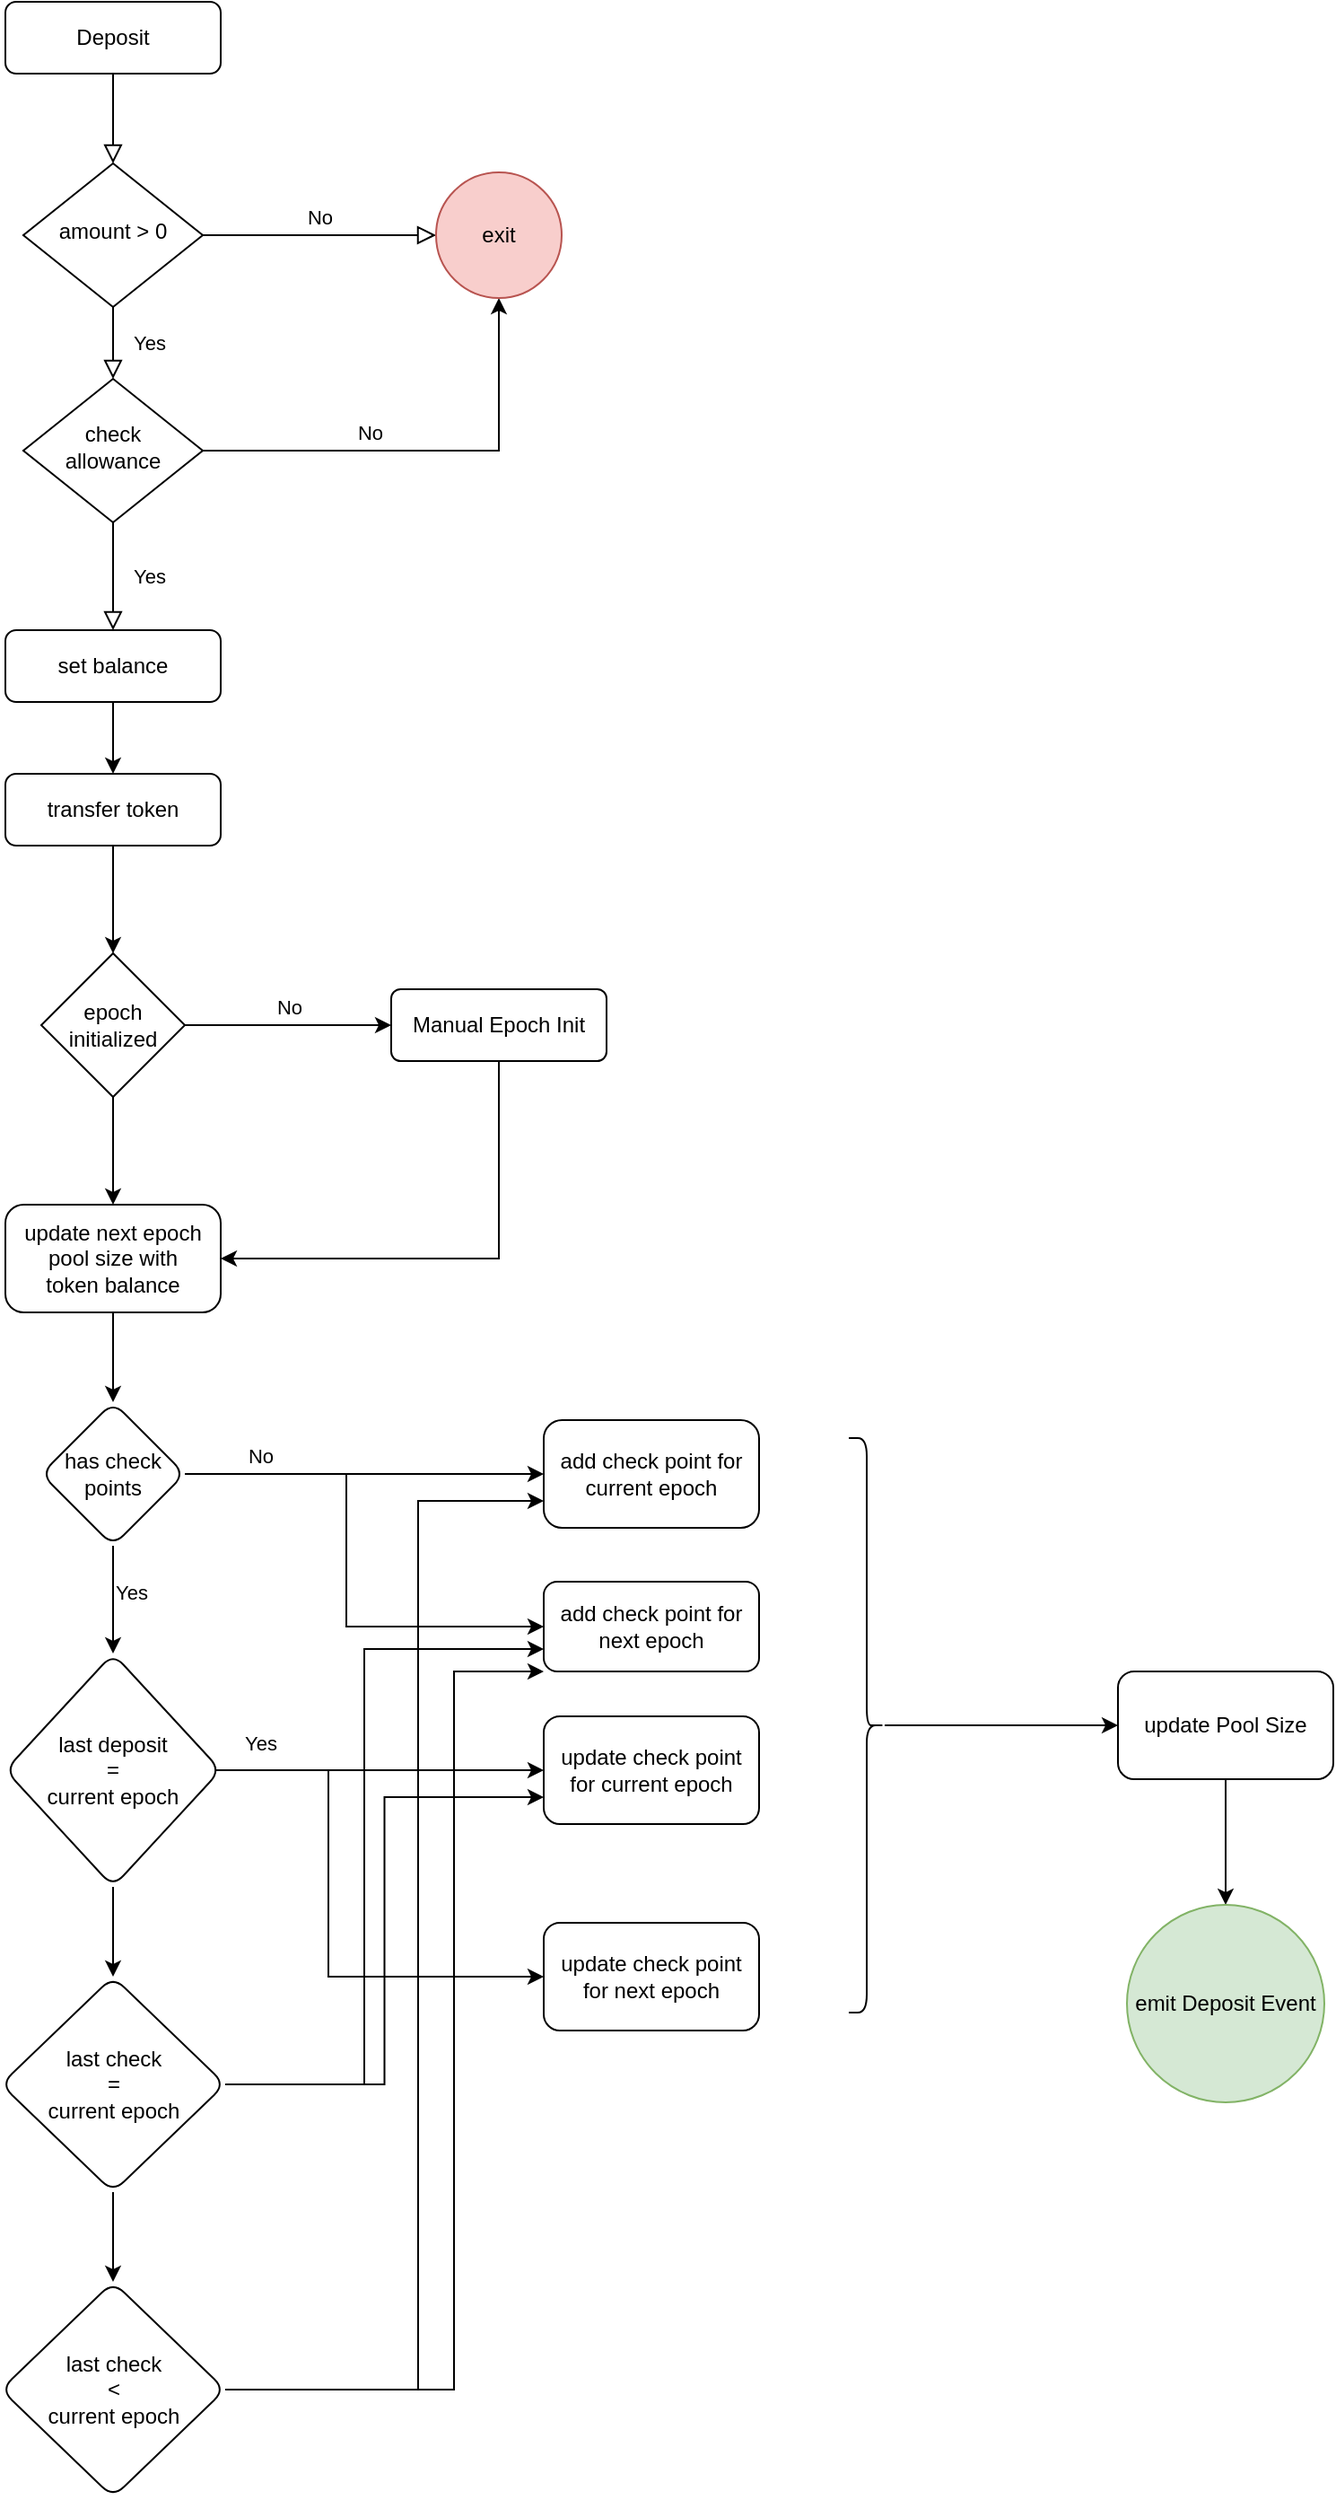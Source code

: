 <mxfile version="14.3.0" type="github">
  <diagram id="C5RBs43oDa-KdzZeNtuy" name="Page-1">
    <mxGraphModel dx="969" dy="1643" grid="1" gridSize="10" guides="1" tooltips="1" connect="1" arrows="1" fold="1" page="1" pageScale="1" pageWidth="827" pageHeight="1169" math="0" shadow="0">
      <root>
        <mxCell id="WIyWlLk6GJQsqaUBKTNV-0" />
        <mxCell id="WIyWlLk6GJQsqaUBKTNV-1" parent="WIyWlLk6GJQsqaUBKTNV-0" />
        <mxCell id="WIyWlLk6GJQsqaUBKTNV-2" value="" style="rounded=0;html=1;jettySize=auto;orthogonalLoop=1;fontSize=11;endArrow=block;endFill=0;endSize=8;strokeWidth=1;shadow=0;labelBackgroundColor=none;edgeStyle=orthogonalEdgeStyle;" parent="WIyWlLk6GJQsqaUBKTNV-1" source="WIyWlLk6GJQsqaUBKTNV-3" target="WIyWlLk6GJQsqaUBKTNV-6" edge="1">
          <mxGeometry relative="1" as="geometry" />
        </mxCell>
        <mxCell id="WIyWlLk6GJQsqaUBKTNV-3" value="Deposit" style="rounded=1;whiteSpace=wrap;html=1;fontSize=12;glass=0;strokeWidth=1;shadow=0;" parent="WIyWlLk6GJQsqaUBKTNV-1" vertex="1">
          <mxGeometry x="160" y="80" width="120" height="40" as="geometry" />
        </mxCell>
        <mxCell id="WIyWlLk6GJQsqaUBKTNV-4" value="Yes" style="rounded=0;html=1;jettySize=auto;orthogonalLoop=1;fontSize=11;endArrow=block;endFill=0;endSize=8;strokeWidth=1;shadow=0;labelBackgroundColor=none;edgeStyle=orthogonalEdgeStyle;" parent="WIyWlLk6GJQsqaUBKTNV-1" source="WIyWlLk6GJQsqaUBKTNV-6" target="WIyWlLk6GJQsqaUBKTNV-10" edge="1">
          <mxGeometry y="20" relative="1" as="geometry">
            <mxPoint as="offset" />
          </mxGeometry>
        </mxCell>
        <mxCell id="WIyWlLk6GJQsqaUBKTNV-5" value="No" style="edgeStyle=orthogonalEdgeStyle;rounded=0;html=1;jettySize=auto;orthogonalLoop=1;fontSize=11;endArrow=block;endFill=0;endSize=8;strokeWidth=1;shadow=0;labelBackgroundColor=none;entryX=0;entryY=0.5;entryDx=0;entryDy=0;" parent="WIyWlLk6GJQsqaUBKTNV-1" source="WIyWlLk6GJQsqaUBKTNV-6" target="EGNdU_tA9hTIrxnOJpRJ-1" edge="1">
          <mxGeometry y="10" relative="1" as="geometry">
            <mxPoint as="offset" />
            <mxPoint x="320" y="210" as="targetPoint" />
          </mxGeometry>
        </mxCell>
        <mxCell id="WIyWlLk6GJQsqaUBKTNV-6" value="amount &amp;gt; 0" style="rhombus;whiteSpace=wrap;html=1;shadow=0;fontFamily=Helvetica;fontSize=12;align=center;strokeWidth=1;spacing=6;spacingTop=-4;" parent="WIyWlLk6GJQsqaUBKTNV-1" vertex="1">
          <mxGeometry x="170" y="170" width="100" height="80" as="geometry" />
        </mxCell>
        <mxCell id="WIyWlLk6GJQsqaUBKTNV-8" value="Yes" style="rounded=0;html=1;jettySize=auto;orthogonalLoop=1;fontSize=11;endArrow=block;endFill=0;endSize=8;strokeWidth=1;shadow=0;labelBackgroundColor=none;edgeStyle=orthogonalEdgeStyle;" parent="WIyWlLk6GJQsqaUBKTNV-1" source="WIyWlLk6GJQsqaUBKTNV-10" target="WIyWlLk6GJQsqaUBKTNV-11" edge="1">
          <mxGeometry y="20" relative="1" as="geometry">
            <mxPoint as="offset" />
          </mxGeometry>
        </mxCell>
        <mxCell id="EGNdU_tA9hTIrxnOJpRJ-2" style="edgeStyle=orthogonalEdgeStyle;rounded=0;orthogonalLoop=1;jettySize=auto;html=1;entryX=0.5;entryY=1;entryDx=0;entryDy=0;" parent="WIyWlLk6GJQsqaUBKTNV-1" source="WIyWlLk6GJQsqaUBKTNV-10" target="EGNdU_tA9hTIrxnOJpRJ-1" edge="1">
          <mxGeometry relative="1" as="geometry" />
        </mxCell>
        <mxCell id="EGNdU_tA9hTIrxnOJpRJ-3" value="No" style="edgeLabel;html=1;align=center;verticalAlign=middle;resizable=0;points=[];" parent="EGNdU_tA9hTIrxnOJpRJ-2" vertex="1" connectable="0">
          <mxGeometry x="-0.256" y="-2" relative="1" as="geometry">
            <mxPoint y="-12" as="offset" />
          </mxGeometry>
        </mxCell>
        <mxCell id="WIyWlLk6GJQsqaUBKTNV-10" value="&lt;div&gt;check&lt;/div&gt;&lt;div&gt;allowance&lt;/div&gt;" style="rhombus;whiteSpace=wrap;html=1;shadow=0;fontFamily=Helvetica;fontSize=12;align=center;strokeWidth=1;spacing=6;spacingTop=-4;" parent="WIyWlLk6GJQsqaUBKTNV-1" vertex="1">
          <mxGeometry x="170" y="290" width="100" height="80" as="geometry" />
        </mxCell>
        <mxCell id="EGNdU_tA9hTIrxnOJpRJ-5" value="" style="edgeStyle=orthogonalEdgeStyle;rounded=0;orthogonalLoop=1;jettySize=auto;html=1;" parent="WIyWlLk6GJQsqaUBKTNV-1" source="WIyWlLk6GJQsqaUBKTNV-11" target="EGNdU_tA9hTIrxnOJpRJ-4" edge="1">
          <mxGeometry relative="1" as="geometry" />
        </mxCell>
        <mxCell id="WIyWlLk6GJQsqaUBKTNV-11" value="set balance" style="rounded=1;whiteSpace=wrap;html=1;fontSize=12;glass=0;strokeWidth=1;shadow=0;" parent="WIyWlLk6GJQsqaUBKTNV-1" vertex="1">
          <mxGeometry x="160" y="430" width="120" height="40" as="geometry" />
        </mxCell>
        <mxCell id="EGNdU_tA9hTIrxnOJpRJ-1" value="&lt;div&gt;exit&lt;/div&gt;" style="ellipse;whiteSpace=wrap;html=1;aspect=fixed;rounded=1;shadow=0;glass=0;sketch=0;fillColor=#f8cecc;strokeColor=#b85450;" parent="WIyWlLk6GJQsqaUBKTNV-1" vertex="1">
          <mxGeometry x="400" y="175" width="70" height="70" as="geometry" />
        </mxCell>
        <mxCell id="EGNdU_tA9hTIrxnOJpRJ-9" value="" style="edgeStyle=orthogonalEdgeStyle;rounded=0;orthogonalLoop=1;jettySize=auto;html=1;" parent="WIyWlLk6GJQsqaUBKTNV-1" source="EGNdU_tA9hTIrxnOJpRJ-4" target="EGNdU_tA9hTIrxnOJpRJ-8" edge="1">
          <mxGeometry relative="1" as="geometry" />
        </mxCell>
        <mxCell id="EGNdU_tA9hTIrxnOJpRJ-4" value="transfer token" style="whiteSpace=wrap;html=1;rounded=1;shadow=0;strokeWidth=1;glass=0;" parent="WIyWlLk6GJQsqaUBKTNV-1" vertex="1">
          <mxGeometry x="160" y="510" width="120" height="40" as="geometry" />
        </mxCell>
        <mxCell id="EGNdU_tA9hTIrxnOJpRJ-11" value="No" style="edgeStyle=orthogonalEdgeStyle;rounded=0;orthogonalLoop=1;jettySize=auto;html=1;" parent="WIyWlLk6GJQsqaUBKTNV-1" source="EGNdU_tA9hTIrxnOJpRJ-8" target="EGNdU_tA9hTIrxnOJpRJ-10" edge="1">
          <mxGeometry y="10" relative="1" as="geometry">
            <mxPoint as="offset" />
          </mxGeometry>
        </mxCell>
        <mxCell id="EGNdU_tA9hTIrxnOJpRJ-13" value="" style="edgeStyle=orthogonalEdgeStyle;rounded=0;orthogonalLoop=1;jettySize=auto;html=1;" parent="WIyWlLk6GJQsqaUBKTNV-1" source="EGNdU_tA9hTIrxnOJpRJ-8" target="EGNdU_tA9hTIrxnOJpRJ-12" edge="1">
          <mxGeometry relative="1" as="geometry" />
        </mxCell>
        <mxCell id="EGNdU_tA9hTIrxnOJpRJ-8" value="&lt;div&gt;epoch&lt;/div&gt;&lt;div&gt;initialized&lt;br&gt;&lt;/div&gt;" style="rhombus;whiteSpace=wrap;html=1;rounded=1;shadow=0;strokeWidth=1;glass=0;arcSize=0;" parent="WIyWlLk6GJQsqaUBKTNV-1" vertex="1">
          <mxGeometry x="180" y="610" width="80" height="80" as="geometry" />
        </mxCell>
        <mxCell id="EGNdU_tA9hTIrxnOJpRJ-14" style="edgeStyle=orthogonalEdgeStyle;rounded=0;orthogonalLoop=1;jettySize=auto;html=1;entryX=1;entryY=0.5;entryDx=0;entryDy=0;" parent="WIyWlLk6GJQsqaUBKTNV-1" source="EGNdU_tA9hTIrxnOJpRJ-10" target="EGNdU_tA9hTIrxnOJpRJ-12" edge="1">
          <mxGeometry relative="1" as="geometry">
            <Array as="points">
              <mxPoint x="435" y="780" />
            </Array>
          </mxGeometry>
        </mxCell>
        <mxCell id="EGNdU_tA9hTIrxnOJpRJ-10" value="Manual Epoch Init" style="whiteSpace=wrap;html=1;rounded=1;shadow=0;strokeWidth=1;glass=0;arcSize=13;" parent="WIyWlLk6GJQsqaUBKTNV-1" vertex="1">
          <mxGeometry x="375" y="630" width="120" height="40" as="geometry" />
        </mxCell>
        <mxCell id="EGNdU_tA9hTIrxnOJpRJ-16" value="" style="edgeStyle=orthogonalEdgeStyle;rounded=0;orthogonalLoop=1;jettySize=auto;html=1;entryX=0.5;entryY=0;entryDx=0;entryDy=0;" parent="WIyWlLk6GJQsqaUBKTNV-1" source="EGNdU_tA9hTIrxnOJpRJ-12" target="EGNdU_tA9hTIrxnOJpRJ-17" edge="1">
          <mxGeometry relative="1" as="geometry">
            <mxPoint x="220" y="860" as="targetPoint" />
          </mxGeometry>
        </mxCell>
        <mxCell id="EGNdU_tA9hTIrxnOJpRJ-12" value="&lt;div&gt;update next epoch&lt;/div&gt;&lt;div&gt;pool size with&lt;/div&gt;&lt;div&gt;token balance&lt;br&gt;&lt;/div&gt;" style="whiteSpace=wrap;html=1;rounded=1;shadow=0;strokeWidth=1;glass=0;arcSize=17;" parent="WIyWlLk6GJQsqaUBKTNV-1" vertex="1">
          <mxGeometry x="160" y="750" width="120" height="60" as="geometry" />
        </mxCell>
        <mxCell id="EGNdU_tA9hTIrxnOJpRJ-20" value="No" style="edgeStyle=orthogonalEdgeStyle;rounded=0;orthogonalLoop=1;jettySize=auto;html=1;entryX=0;entryY=0.5;entryDx=0;entryDy=0;exitX=1;exitY=0.5;exitDx=0;exitDy=0;" parent="WIyWlLk6GJQsqaUBKTNV-1" source="EGNdU_tA9hTIrxnOJpRJ-17" target="EGNdU_tA9hTIrxnOJpRJ-26" edge="1">
          <mxGeometry x="-0.709" y="10" relative="1" as="geometry">
            <Array as="points">
              <mxPoint x="350" y="900" />
              <mxPoint x="350" y="985" />
            </Array>
            <mxPoint as="offset" />
          </mxGeometry>
        </mxCell>
        <mxCell id="EGNdU_tA9hTIrxnOJpRJ-22" value="" style="edgeStyle=orthogonalEdgeStyle;rounded=0;orthogonalLoop=1;jettySize=auto;html=1;" parent="WIyWlLk6GJQsqaUBKTNV-1" source="EGNdU_tA9hTIrxnOJpRJ-17" target="EGNdU_tA9hTIrxnOJpRJ-21" edge="1">
          <mxGeometry relative="1" as="geometry" />
        </mxCell>
        <mxCell id="EGNdU_tA9hTIrxnOJpRJ-23" value="Yes" style="edgeLabel;html=1;align=center;verticalAlign=middle;resizable=0;points=[];" parent="EGNdU_tA9hTIrxnOJpRJ-22" vertex="1" connectable="0">
          <mxGeometry x="-0.133" y="-1" relative="1" as="geometry">
            <mxPoint x="11" as="offset" />
          </mxGeometry>
        </mxCell>
        <mxCell id="EGNdU_tA9hTIrxnOJpRJ-27" style="edgeStyle=orthogonalEdgeStyle;rounded=0;orthogonalLoop=1;jettySize=auto;html=1;entryX=0;entryY=0.5;entryDx=0;entryDy=0;" parent="WIyWlLk6GJQsqaUBKTNV-1" source="EGNdU_tA9hTIrxnOJpRJ-17" target="EGNdU_tA9hTIrxnOJpRJ-19" edge="1">
          <mxGeometry relative="1" as="geometry" />
        </mxCell>
        <mxCell id="EGNdU_tA9hTIrxnOJpRJ-17" value="has check points" style="rhombus;whiteSpace=wrap;html=1;rounded=1;shadow=0;strokeWidth=1;glass=0;arcSize=17;" parent="WIyWlLk6GJQsqaUBKTNV-1" vertex="1">
          <mxGeometry x="180" y="860" width="80" height="80" as="geometry" />
        </mxCell>
        <mxCell id="EGNdU_tA9hTIrxnOJpRJ-19" value="add check point for current epoch" style="whiteSpace=wrap;html=1;rounded=1;shadow=0;strokeWidth=1;glass=0;arcSize=17;" parent="WIyWlLk6GJQsqaUBKTNV-1" vertex="1">
          <mxGeometry x="460" y="870" width="120" height="60" as="geometry" />
        </mxCell>
        <mxCell id="EGNdU_tA9hTIrxnOJpRJ-29" value="" style="edgeStyle=orthogonalEdgeStyle;rounded=0;orthogonalLoop=1;jettySize=auto;html=1;entryX=0;entryY=0.5;entryDx=0;entryDy=0;" parent="WIyWlLk6GJQsqaUBKTNV-1" target="EGNdU_tA9hTIrxnOJpRJ-37" edge="1">
          <mxGeometry relative="1" as="geometry">
            <mxPoint x="270" y="1065" as="sourcePoint" />
            <mxPoint x="440" y="900" as="targetPoint" />
            <Array as="points">
              <mxPoint x="340" y="1065" />
              <mxPoint x="340" y="1180" />
            </Array>
          </mxGeometry>
        </mxCell>
        <mxCell id="EGNdU_tA9hTIrxnOJpRJ-32" value="Yes" style="edgeStyle=orthogonalEdgeStyle;rounded=0;orthogonalLoop=1;jettySize=auto;html=1;entryX=0;entryY=0.5;entryDx=0;entryDy=0;exitX=1;exitY=0.5;exitDx=0;exitDy=0;" parent="WIyWlLk6GJQsqaUBKTNV-1" source="EGNdU_tA9hTIrxnOJpRJ-21" target="EGNdU_tA9hTIrxnOJpRJ-31" edge="1">
          <mxGeometry x="-0.76" y="15" relative="1" as="geometry">
            <mxPoint as="offset" />
          </mxGeometry>
        </mxCell>
        <mxCell id="EGNdU_tA9hTIrxnOJpRJ-34" value="" style="edgeStyle=orthogonalEdgeStyle;rounded=0;orthogonalLoop=1;jettySize=auto;html=1;" parent="WIyWlLk6GJQsqaUBKTNV-1" source="EGNdU_tA9hTIrxnOJpRJ-21" target="EGNdU_tA9hTIrxnOJpRJ-33" edge="1">
          <mxGeometry relative="1" as="geometry" />
        </mxCell>
        <mxCell id="EGNdU_tA9hTIrxnOJpRJ-21" value="&lt;div&gt;last deposit&lt;br&gt;&lt;/div&gt;&lt;div&gt;=&lt;br&gt;&lt;/div&gt;&lt;div&gt;current epoch&lt;/div&gt;" style="rhombus;whiteSpace=wrap;html=1;rounded=1;shadow=0;strokeWidth=1;glass=0;arcSize=17;" parent="WIyWlLk6GJQsqaUBKTNV-1" vertex="1">
          <mxGeometry x="160" y="1000" width="120" height="130" as="geometry" />
        </mxCell>
        <mxCell id="EGNdU_tA9hTIrxnOJpRJ-26" value="add check point for next epoch" style="rounded=1;whiteSpace=wrap;html=1;shadow=0;glass=0;sketch=0;" parent="WIyWlLk6GJQsqaUBKTNV-1" vertex="1">
          <mxGeometry x="460" y="960" width="120" height="50" as="geometry" />
        </mxCell>
        <mxCell id="EGNdU_tA9hTIrxnOJpRJ-31" value="update check point for current epoch" style="rounded=1;whiteSpace=wrap;html=1;shadow=0;glass=0;sketch=0;" parent="WIyWlLk6GJQsqaUBKTNV-1" vertex="1">
          <mxGeometry x="460" y="1035" width="120" height="60" as="geometry" />
        </mxCell>
        <mxCell id="EGNdU_tA9hTIrxnOJpRJ-36" value="" style="edgeStyle=orthogonalEdgeStyle;rounded=0;orthogonalLoop=1;jettySize=auto;html=1;" parent="WIyWlLk6GJQsqaUBKTNV-1" source="EGNdU_tA9hTIrxnOJpRJ-33" target="EGNdU_tA9hTIrxnOJpRJ-35" edge="1">
          <mxGeometry relative="1" as="geometry" />
        </mxCell>
        <mxCell id="EGNdU_tA9hTIrxnOJpRJ-38" style="edgeStyle=orthogonalEdgeStyle;rounded=0;orthogonalLoop=1;jettySize=auto;html=1;entryX=0;entryY=0.75;entryDx=0;entryDy=0;" parent="WIyWlLk6GJQsqaUBKTNV-1" source="EGNdU_tA9hTIrxnOJpRJ-33" target="EGNdU_tA9hTIrxnOJpRJ-31" edge="1">
          <mxGeometry relative="1" as="geometry" />
        </mxCell>
        <mxCell id="EGNdU_tA9hTIrxnOJpRJ-39" style="edgeStyle=orthogonalEdgeStyle;rounded=0;orthogonalLoop=1;jettySize=auto;html=1;entryX=0;entryY=0.75;entryDx=0;entryDy=0;exitX=1;exitY=0.5;exitDx=0;exitDy=0;" parent="WIyWlLk6GJQsqaUBKTNV-1" source="EGNdU_tA9hTIrxnOJpRJ-33" target="EGNdU_tA9hTIrxnOJpRJ-26" edge="1">
          <mxGeometry relative="1" as="geometry">
            <Array as="points">
              <mxPoint x="360" y="1240" />
              <mxPoint x="360" y="998" />
            </Array>
          </mxGeometry>
        </mxCell>
        <mxCell id="EGNdU_tA9hTIrxnOJpRJ-33" value="&lt;div&gt;last check&lt;br&gt;&lt;/div&gt;&lt;div&gt;=&lt;br&gt;&lt;/div&gt;&lt;div&gt;current epoch&lt;/div&gt;" style="rhombus;whiteSpace=wrap;html=1;rounded=1;shadow=0;strokeWidth=1;glass=0;arcSize=17;" parent="WIyWlLk6GJQsqaUBKTNV-1" vertex="1">
          <mxGeometry x="157.5" y="1180" width="125" height="120" as="geometry" />
        </mxCell>
        <mxCell id="EGNdU_tA9hTIrxnOJpRJ-40" style="edgeStyle=orthogonalEdgeStyle;rounded=0;orthogonalLoop=1;jettySize=auto;html=1;entryX=0;entryY=0.75;entryDx=0;entryDy=0;" parent="WIyWlLk6GJQsqaUBKTNV-1" source="EGNdU_tA9hTIrxnOJpRJ-35" target="EGNdU_tA9hTIrxnOJpRJ-19" edge="1">
          <mxGeometry relative="1" as="geometry">
            <Array as="points">
              <mxPoint x="390" y="1410" />
              <mxPoint x="390" y="915" />
            </Array>
          </mxGeometry>
        </mxCell>
        <mxCell id="EGNdU_tA9hTIrxnOJpRJ-41" style="edgeStyle=orthogonalEdgeStyle;rounded=0;orthogonalLoop=1;jettySize=auto;html=1;entryX=0;entryY=1;entryDx=0;entryDy=0;" parent="WIyWlLk6GJQsqaUBKTNV-1" source="EGNdU_tA9hTIrxnOJpRJ-35" target="EGNdU_tA9hTIrxnOJpRJ-26" edge="1">
          <mxGeometry relative="1" as="geometry">
            <Array as="points">
              <mxPoint x="410" y="1410" />
              <mxPoint x="410" y="1010" />
            </Array>
          </mxGeometry>
        </mxCell>
        <mxCell id="EGNdU_tA9hTIrxnOJpRJ-35" value="&lt;div&gt;last check&lt;br&gt;&lt;/div&gt;&lt;div&gt;&amp;lt;&lt;br&gt;&lt;/div&gt;&lt;div&gt;current epoch&lt;/div&gt;" style="rhombus;whiteSpace=wrap;html=1;rounded=1;shadow=0;strokeWidth=1;glass=0;arcSize=17;" parent="WIyWlLk6GJQsqaUBKTNV-1" vertex="1">
          <mxGeometry x="157.5" y="1350" width="125" height="120" as="geometry" />
        </mxCell>
        <mxCell id="EGNdU_tA9hTIrxnOJpRJ-37" value="update check point for next epoch" style="rounded=1;whiteSpace=wrap;html=1;shadow=0;glass=0;sketch=0;" parent="WIyWlLk6GJQsqaUBKTNV-1" vertex="1">
          <mxGeometry x="460" y="1150" width="120" height="60" as="geometry" />
        </mxCell>
        <mxCell id="EGNdU_tA9hTIrxnOJpRJ-44" value="" style="edgeStyle=orthogonalEdgeStyle;rounded=0;orthogonalLoop=1;jettySize=auto;html=1;" parent="WIyWlLk6GJQsqaUBKTNV-1" source="EGNdU_tA9hTIrxnOJpRJ-42" target="EGNdU_tA9hTIrxnOJpRJ-43" edge="1">
          <mxGeometry relative="1" as="geometry" />
        </mxCell>
        <mxCell id="EGNdU_tA9hTIrxnOJpRJ-42" value="" style="shape=curlyBracket;whiteSpace=wrap;html=1;rounded=1;shadow=0;glass=0;sketch=0;rotation=-180;" parent="WIyWlLk6GJQsqaUBKTNV-1" vertex="1">
          <mxGeometry x="630" y="880" width="20" height="320" as="geometry" />
        </mxCell>
        <mxCell id="EGNdU_tA9hTIrxnOJpRJ-46" value="" style="edgeStyle=orthogonalEdgeStyle;rounded=0;orthogonalLoop=1;jettySize=auto;html=1;" parent="WIyWlLk6GJQsqaUBKTNV-1" source="EGNdU_tA9hTIrxnOJpRJ-43" target="EGNdU_tA9hTIrxnOJpRJ-45" edge="1">
          <mxGeometry relative="1" as="geometry" />
        </mxCell>
        <mxCell id="EGNdU_tA9hTIrxnOJpRJ-43" value="update Pool Size" style="whiteSpace=wrap;html=1;rounded=1;shadow=0;glass=0;sketch=0;" parent="WIyWlLk6GJQsqaUBKTNV-1" vertex="1">
          <mxGeometry x="780" y="1010" width="120" height="60" as="geometry" />
        </mxCell>
        <mxCell id="EGNdU_tA9hTIrxnOJpRJ-45" value="emit Deposit Event" style="ellipse;whiteSpace=wrap;html=1;rounded=1;shadow=0;glass=0;sketch=0;fillColor=#d5e8d4;strokeColor=#82b366;" parent="WIyWlLk6GJQsqaUBKTNV-1" vertex="1">
          <mxGeometry x="785" y="1140" width="110" height="110" as="geometry" />
        </mxCell>
      </root>
    </mxGraphModel>
  </diagram>
</mxfile>
